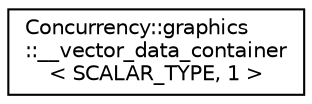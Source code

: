 digraph "Graphical Class Hierarchy"
{
  edge [fontname="Helvetica",fontsize="10",labelfontname="Helvetica",labelfontsize="10"];
  node [fontname="Helvetica",fontsize="10",shape=record];
  rankdir="LR";
  Node1 [label="Concurrency::graphics\l::__vector_data_container\l\< SCALAR_TYPE, 1 \>",height=0.2,width=0.4,color="black", fillcolor="white", style="filled",URL="$classConcurrency_1_1graphics_1_1____vector__data__container_3_01SCALAR__TYPE_00_011_01_4.html"];
}
